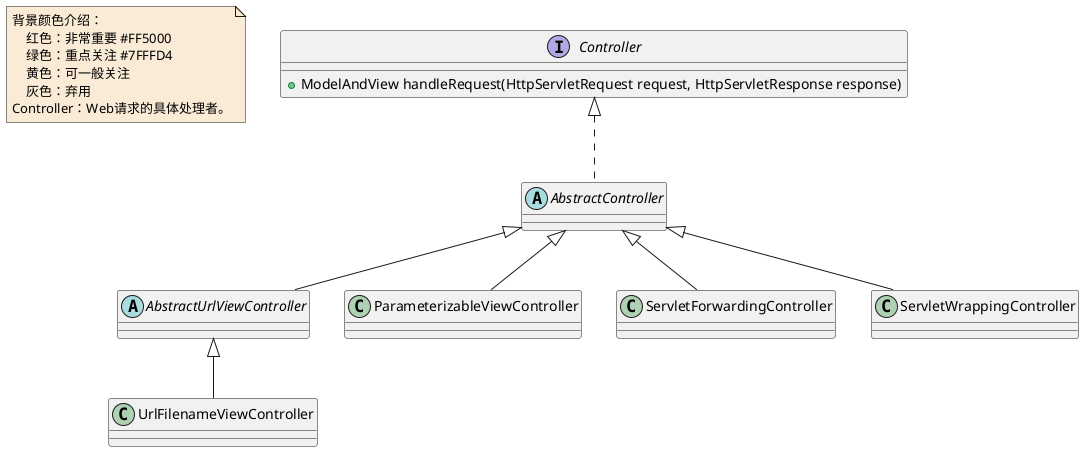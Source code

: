 @startuml

note  as N1 #FAEBD7
    背景颜色介绍：
        红色：非常重要 #FF5000
        绿色：重点关注 #7FFFD4
        黄色：可一般关注
        灰色：弃用
    Controller：Web请求的具体处理者。
end note

interface Controller
Controller : +ModelAndView handleRequest(HttpServletRequest request, HttpServletResponse response)
abstract class AbstractController
abstract class AbstractUrlViewController
class ParameterizableViewController
class ServletForwardingController
class ServletWrappingController
class UrlFilenameViewController


AbstractController <|-- AbstractUrlViewController
AbstractController <|-- ParameterizableViewController
AbstractController <|-- ServletForwardingController
AbstractController <|-- ServletWrappingController

AbstractUrlViewController <|-- UrlFilenameViewController


Controller <|.. AbstractController


@enduml